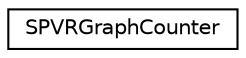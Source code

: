 digraph "Graphical Class Hierarchy"
{
  edge [fontname="Helvetica",fontsize="10",labelfontname="Helvetica",labelfontsize="10"];
  node [fontname="Helvetica",fontsize="10",shape=record];
  rankdir="LR";
  Node1 [label="SPVRGraphCounter",height=0.2,width=0.4,color="black", fillcolor="white", style="filled",URL="$struct_s_p_v_r_graph_counter.html"];
}
